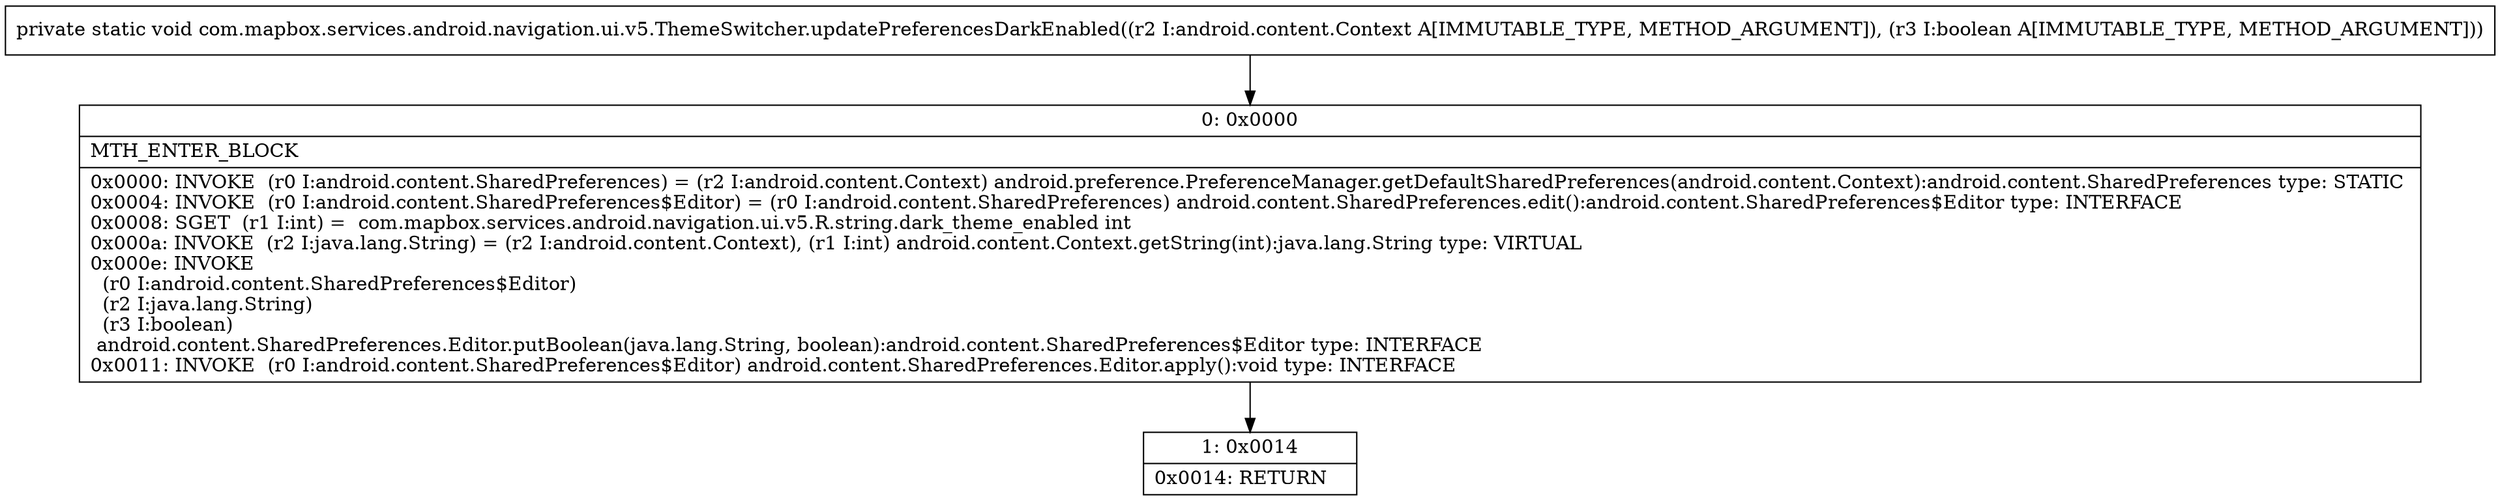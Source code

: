 digraph "CFG forcom.mapbox.services.android.navigation.ui.v5.ThemeSwitcher.updatePreferencesDarkEnabled(Landroid\/content\/Context;Z)V" {
Node_0 [shape=record,label="{0\:\ 0x0000|MTH_ENTER_BLOCK\l|0x0000: INVOKE  (r0 I:android.content.SharedPreferences) = (r2 I:android.content.Context) android.preference.PreferenceManager.getDefaultSharedPreferences(android.content.Context):android.content.SharedPreferences type: STATIC \l0x0004: INVOKE  (r0 I:android.content.SharedPreferences$Editor) = (r0 I:android.content.SharedPreferences) android.content.SharedPreferences.edit():android.content.SharedPreferences$Editor type: INTERFACE \l0x0008: SGET  (r1 I:int) =  com.mapbox.services.android.navigation.ui.v5.R.string.dark_theme_enabled int \l0x000a: INVOKE  (r2 I:java.lang.String) = (r2 I:android.content.Context), (r1 I:int) android.content.Context.getString(int):java.lang.String type: VIRTUAL \l0x000e: INVOKE  \l  (r0 I:android.content.SharedPreferences$Editor)\l  (r2 I:java.lang.String)\l  (r3 I:boolean)\l android.content.SharedPreferences.Editor.putBoolean(java.lang.String, boolean):android.content.SharedPreferences$Editor type: INTERFACE \l0x0011: INVOKE  (r0 I:android.content.SharedPreferences$Editor) android.content.SharedPreferences.Editor.apply():void type: INTERFACE \l}"];
Node_1 [shape=record,label="{1\:\ 0x0014|0x0014: RETURN   \l}"];
MethodNode[shape=record,label="{private static void com.mapbox.services.android.navigation.ui.v5.ThemeSwitcher.updatePreferencesDarkEnabled((r2 I:android.content.Context A[IMMUTABLE_TYPE, METHOD_ARGUMENT]), (r3 I:boolean A[IMMUTABLE_TYPE, METHOD_ARGUMENT])) }"];
MethodNode -> Node_0;
Node_0 -> Node_1;
}

